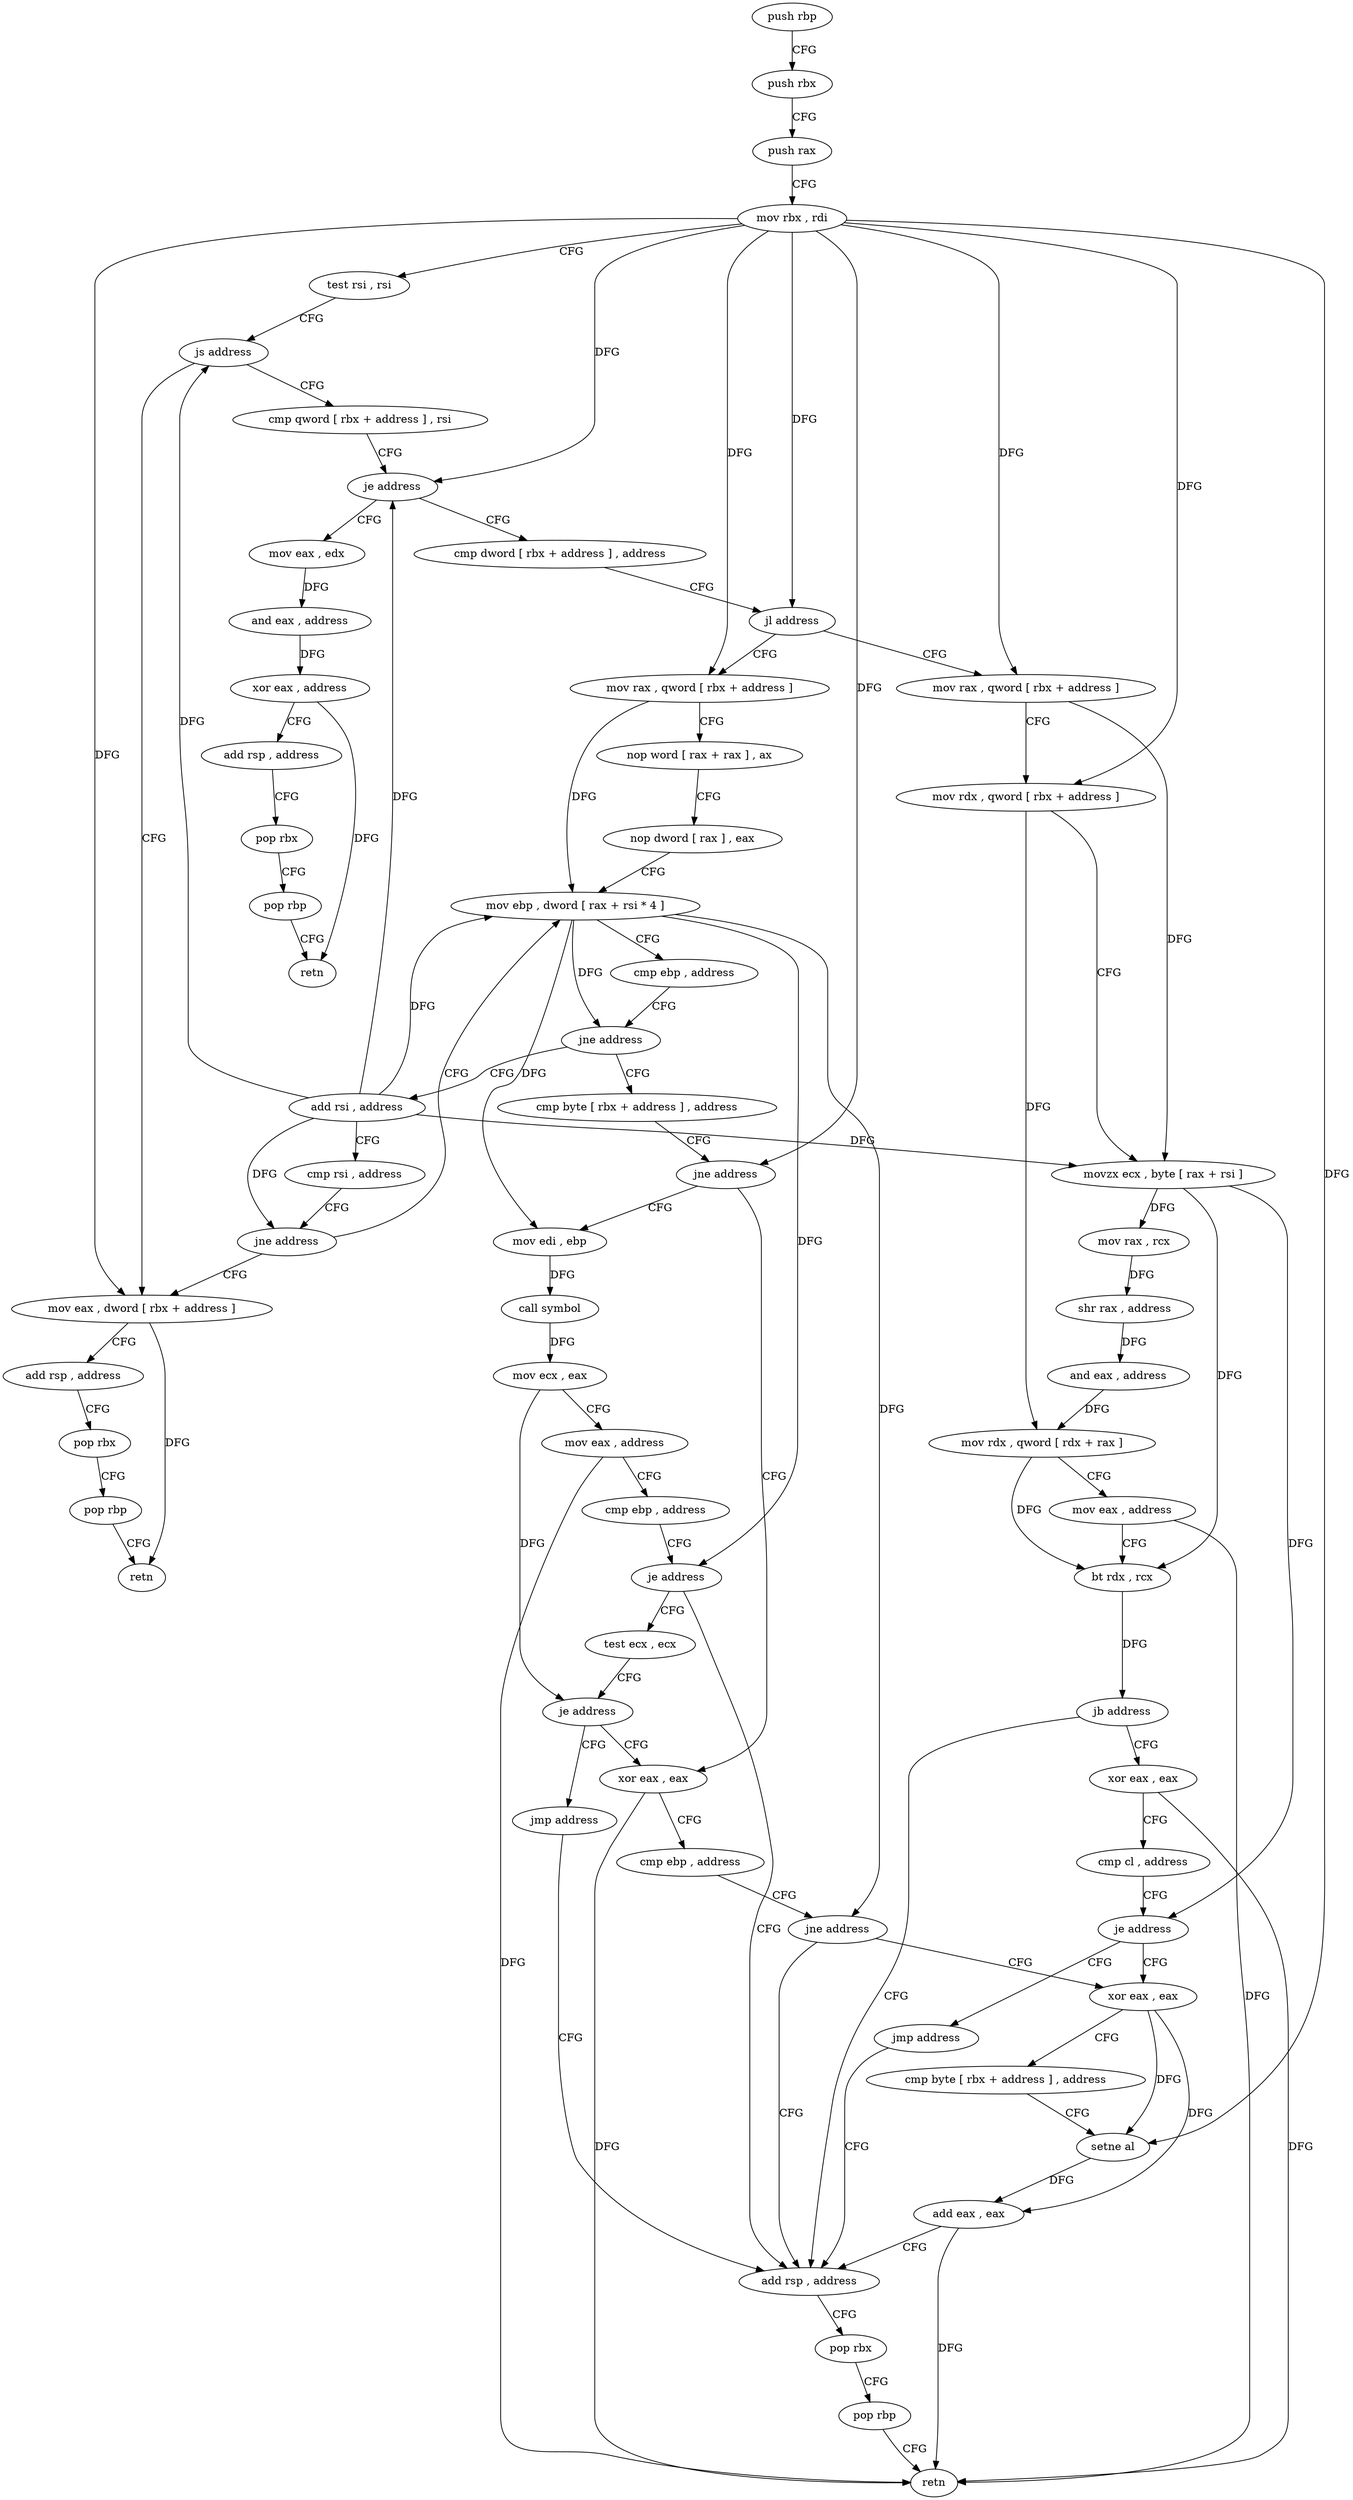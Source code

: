 digraph "func" {
"4377328" [label = "push rbp" ]
"4377329" [label = "push rbx" ]
"4377330" [label = "push rax" ]
"4377331" [label = "mov rbx , rdi" ]
"4377334" [label = "test rsi , rsi" ]
"4377337" [label = "js address" ]
"4377394" [label = "mov eax , dword [ rbx + address ]" ]
"4377339" [label = "cmp qword [ rbx + address ] , rsi" ]
"4377397" [label = "add rsp , address" ]
"4377401" [label = "pop rbx" ]
"4377402" [label = "pop rbp" ]
"4377403" [label = "retn" ]
"4377343" [label = "je address" ]
"4377490" [label = "mov eax , edx" ]
"4377349" [label = "cmp dword [ rbx + address ] , address" ]
"4377492" [label = "and eax , address" ]
"4377495" [label = "xor eax , address" ]
"4377498" [label = "add rsp , address" ]
"4377502" [label = "pop rbx" ]
"4377503" [label = "pop rbp" ]
"4377504" [label = "retn" ]
"4377356" [label = "jl address" ]
"4377404" [label = "mov rax , qword [ rbx + address ]" ]
"4377358" [label = "mov rax , qword [ rbx + address ]" ]
"4377408" [label = "mov rdx , qword [ rbx + address ]" ]
"4377415" [label = "movzx ecx , byte [ rax + rsi ]" ]
"4377419" [label = "mov rax , rcx" ]
"4377422" [label = "shr rax , address" ]
"4377426" [label = "and eax , address" ]
"4377429" [label = "mov rdx , qword [ rdx + rax ]" ]
"4377433" [label = "mov eax , address" ]
"4377438" [label = "bt rdx , rcx" ]
"4377442" [label = "jb address" ]
"4377483" [label = "add rsp , address" ]
"4377444" [label = "xor eax , eax" ]
"4377362" [label = "nop word [ rax + rax ] , ax" ]
"4377372" [label = "nop dword [ rax ] , eax" ]
"4377376" [label = "mov ebp , dword [ rax + rsi * 4 ]" ]
"4377487" [label = "pop rbx" ]
"4377488" [label = "pop rbp" ]
"4377489" [label = "retn" ]
"4377446" [label = "cmp cl , address" ]
"4377449" [label = "je address" ]
"4377469" [label = "xor eax , eax" ]
"4377451" [label = "jmp address" ]
"4377453" [label = "cmp byte [ rbx + address ] , address" ]
"4377460" [label = "jne address" ]
"4377505" [label = "mov edi , ebp" ]
"4377462" [label = "xor eax , eax" ]
"4377384" [label = "add rsi , address" ]
"4377388" [label = "cmp rsi , address" ]
"4377392" [label = "jne address" ]
"4377471" [label = "cmp byte [ rbx + address ] , address" ]
"4377478" [label = "setne al" ]
"4377481" [label = "add eax , eax" ]
"4377507" [label = "call symbol" ]
"4377512" [label = "mov ecx , eax" ]
"4377514" [label = "mov eax , address" ]
"4377519" [label = "cmp ebp , address" ]
"4377522" [label = "je address" ]
"4377524" [label = "test ecx , ecx" ]
"4377464" [label = "cmp ebp , address" ]
"4377467" [label = "jne address" ]
"4377379" [label = "cmp ebp , address" ]
"4377382" [label = "jne address" ]
"4377526" [label = "je address" ]
"4377528" [label = "jmp address" ]
"4377328" -> "4377329" [ label = "CFG" ]
"4377329" -> "4377330" [ label = "CFG" ]
"4377330" -> "4377331" [ label = "CFG" ]
"4377331" -> "4377334" [ label = "CFG" ]
"4377331" -> "4377394" [ label = "DFG" ]
"4377331" -> "4377343" [ label = "DFG" ]
"4377331" -> "4377356" [ label = "DFG" ]
"4377331" -> "4377404" [ label = "DFG" ]
"4377331" -> "4377408" [ label = "DFG" ]
"4377331" -> "4377358" [ label = "DFG" ]
"4377331" -> "4377478" [ label = "DFG" ]
"4377331" -> "4377460" [ label = "DFG" ]
"4377334" -> "4377337" [ label = "CFG" ]
"4377337" -> "4377394" [ label = "CFG" ]
"4377337" -> "4377339" [ label = "CFG" ]
"4377394" -> "4377397" [ label = "CFG" ]
"4377394" -> "4377403" [ label = "DFG" ]
"4377339" -> "4377343" [ label = "CFG" ]
"4377397" -> "4377401" [ label = "CFG" ]
"4377401" -> "4377402" [ label = "CFG" ]
"4377402" -> "4377403" [ label = "CFG" ]
"4377343" -> "4377490" [ label = "CFG" ]
"4377343" -> "4377349" [ label = "CFG" ]
"4377490" -> "4377492" [ label = "DFG" ]
"4377349" -> "4377356" [ label = "CFG" ]
"4377492" -> "4377495" [ label = "DFG" ]
"4377495" -> "4377498" [ label = "CFG" ]
"4377495" -> "4377504" [ label = "DFG" ]
"4377498" -> "4377502" [ label = "CFG" ]
"4377502" -> "4377503" [ label = "CFG" ]
"4377503" -> "4377504" [ label = "CFG" ]
"4377356" -> "4377404" [ label = "CFG" ]
"4377356" -> "4377358" [ label = "CFG" ]
"4377404" -> "4377408" [ label = "CFG" ]
"4377404" -> "4377415" [ label = "DFG" ]
"4377358" -> "4377362" [ label = "CFG" ]
"4377358" -> "4377376" [ label = "DFG" ]
"4377408" -> "4377415" [ label = "CFG" ]
"4377408" -> "4377429" [ label = "DFG" ]
"4377415" -> "4377419" [ label = "DFG" ]
"4377415" -> "4377438" [ label = "DFG" ]
"4377415" -> "4377449" [ label = "DFG" ]
"4377419" -> "4377422" [ label = "DFG" ]
"4377422" -> "4377426" [ label = "DFG" ]
"4377426" -> "4377429" [ label = "DFG" ]
"4377429" -> "4377433" [ label = "CFG" ]
"4377429" -> "4377438" [ label = "DFG" ]
"4377433" -> "4377438" [ label = "CFG" ]
"4377433" -> "4377489" [ label = "DFG" ]
"4377438" -> "4377442" [ label = "DFG" ]
"4377442" -> "4377483" [ label = "CFG" ]
"4377442" -> "4377444" [ label = "CFG" ]
"4377483" -> "4377487" [ label = "CFG" ]
"4377444" -> "4377446" [ label = "CFG" ]
"4377444" -> "4377489" [ label = "DFG" ]
"4377362" -> "4377372" [ label = "CFG" ]
"4377372" -> "4377376" [ label = "CFG" ]
"4377376" -> "4377379" [ label = "CFG" ]
"4377376" -> "4377382" [ label = "DFG" ]
"4377376" -> "4377505" [ label = "DFG" ]
"4377376" -> "4377522" [ label = "DFG" ]
"4377376" -> "4377467" [ label = "DFG" ]
"4377487" -> "4377488" [ label = "CFG" ]
"4377488" -> "4377489" [ label = "CFG" ]
"4377446" -> "4377449" [ label = "CFG" ]
"4377449" -> "4377469" [ label = "CFG" ]
"4377449" -> "4377451" [ label = "CFG" ]
"4377469" -> "4377471" [ label = "CFG" ]
"4377469" -> "4377478" [ label = "DFG" ]
"4377469" -> "4377481" [ label = "DFG" ]
"4377451" -> "4377483" [ label = "CFG" ]
"4377453" -> "4377460" [ label = "CFG" ]
"4377460" -> "4377505" [ label = "CFG" ]
"4377460" -> "4377462" [ label = "CFG" ]
"4377505" -> "4377507" [ label = "DFG" ]
"4377462" -> "4377464" [ label = "CFG" ]
"4377462" -> "4377489" [ label = "DFG" ]
"4377384" -> "4377388" [ label = "CFG" ]
"4377384" -> "4377337" [ label = "DFG" ]
"4377384" -> "4377343" [ label = "DFG" ]
"4377384" -> "4377415" [ label = "DFG" ]
"4377384" -> "4377376" [ label = "DFG" ]
"4377384" -> "4377392" [ label = "DFG" ]
"4377388" -> "4377392" [ label = "CFG" ]
"4377392" -> "4377376" [ label = "CFG" ]
"4377392" -> "4377394" [ label = "CFG" ]
"4377471" -> "4377478" [ label = "CFG" ]
"4377478" -> "4377481" [ label = "DFG" ]
"4377481" -> "4377483" [ label = "CFG" ]
"4377481" -> "4377489" [ label = "DFG" ]
"4377507" -> "4377512" [ label = "DFG" ]
"4377512" -> "4377514" [ label = "CFG" ]
"4377512" -> "4377526" [ label = "DFG" ]
"4377514" -> "4377519" [ label = "CFG" ]
"4377514" -> "4377489" [ label = "DFG" ]
"4377519" -> "4377522" [ label = "CFG" ]
"4377522" -> "4377483" [ label = "CFG" ]
"4377522" -> "4377524" [ label = "CFG" ]
"4377524" -> "4377526" [ label = "CFG" ]
"4377464" -> "4377467" [ label = "CFG" ]
"4377467" -> "4377483" [ label = "CFG" ]
"4377467" -> "4377469" [ label = "CFG" ]
"4377379" -> "4377382" [ label = "CFG" ]
"4377382" -> "4377453" [ label = "CFG" ]
"4377382" -> "4377384" [ label = "CFG" ]
"4377526" -> "4377462" [ label = "CFG" ]
"4377526" -> "4377528" [ label = "CFG" ]
"4377528" -> "4377483" [ label = "CFG" ]
}
